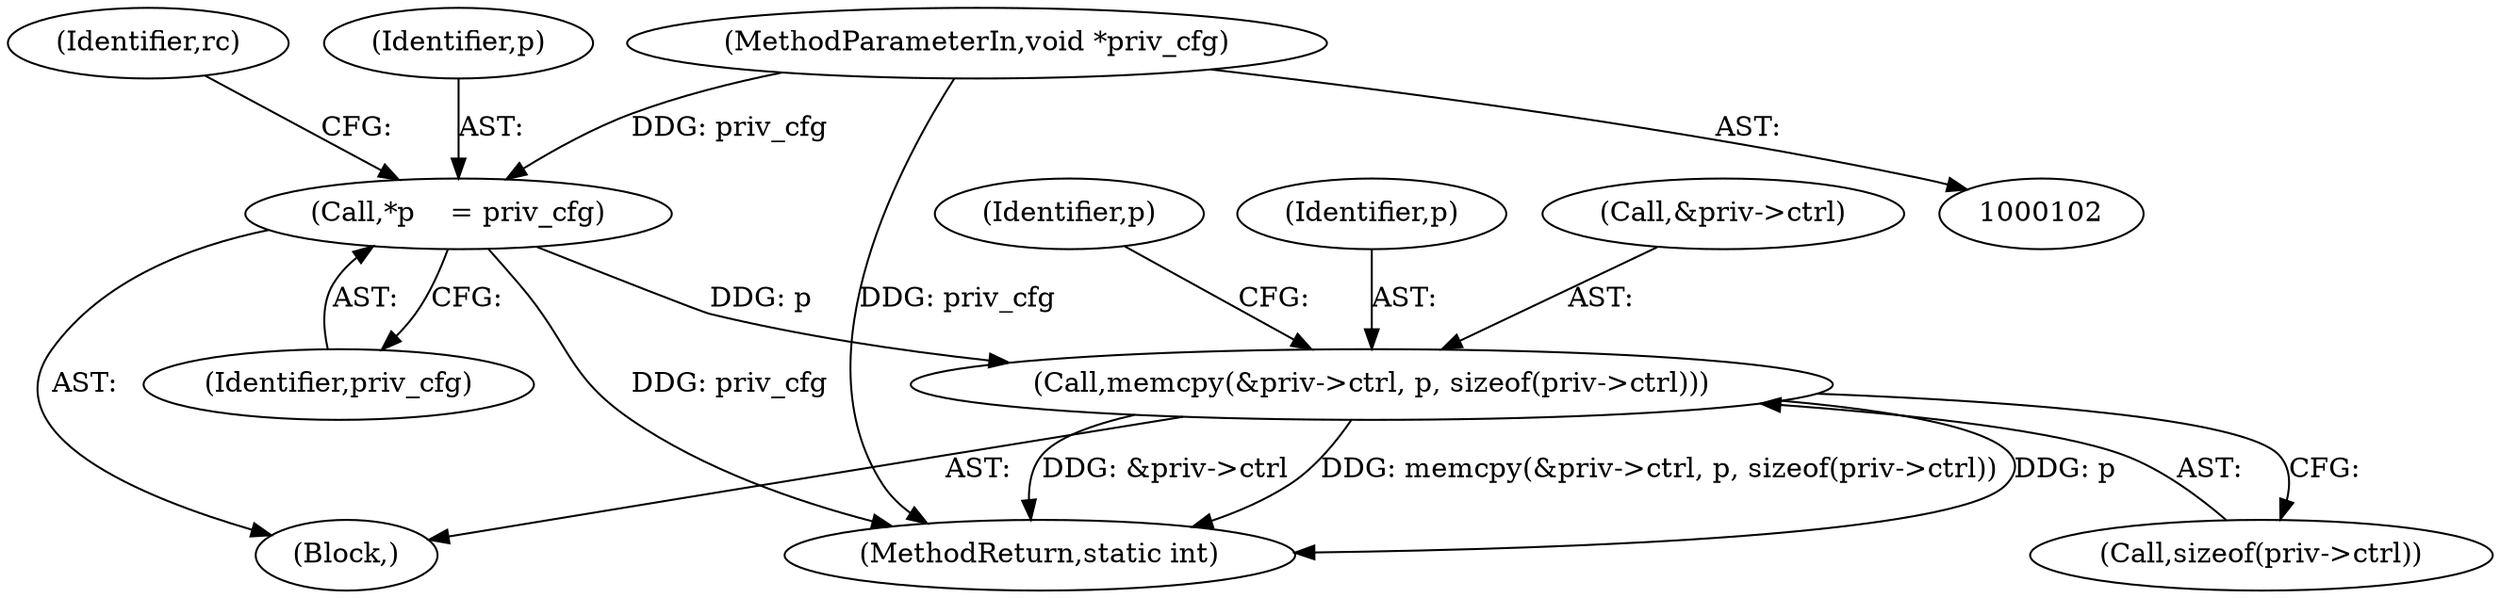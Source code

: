 digraph "0_linux_8dfbcc4351a0b6d2f2d77f367552f48ffefafe18@pointer" {
"1000113" [label="(Call,*p    = priv_cfg)"];
"1000104" [label="(MethodParameterIn,void *priv_cfg)"];
"1000141" [label="(Call,memcpy(&priv->ctrl, p, sizeof(priv->ctrl)))"];
"1000113" [label="(Call,*p    = priv_cfg)"];
"1000153" [label="(Identifier,p)"];
"1000115" [label="(Identifier,priv_cfg)"];
"1000114" [label="(Identifier,p)"];
"1000146" [label="(Identifier,p)"];
"1000147" [label="(Call,sizeof(priv->ctrl))"];
"1000142" [label="(Call,&priv->ctrl)"];
"1000105" [label="(Block,)"];
"1000291" [label="(MethodReturn,static int)"];
"1000104" [label="(MethodParameterIn,void *priv_cfg)"];
"1000141" [label="(Call,memcpy(&priv->ctrl, p, sizeof(priv->ctrl)))"];
"1000118" [label="(Identifier,rc)"];
"1000113" -> "1000105"  [label="AST: "];
"1000113" -> "1000115"  [label="CFG: "];
"1000114" -> "1000113"  [label="AST: "];
"1000115" -> "1000113"  [label="AST: "];
"1000118" -> "1000113"  [label="CFG: "];
"1000113" -> "1000291"  [label="DDG: priv_cfg"];
"1000104" -> "1000113"  [label="DDG: priv_cfg"];
"1000113" -> "1000141"  [label="DDG: p"];
"1000104" -> "1000102"  [label="AST: "];
"1000104" -> "1000291"  [label="DDG: priv_cfg"];
"1000141" -> "1000105"  [label="AST: "];
"1000141" -> "1000147"  [label="CFG: "];
"1000142" -> "1000141"  [label="AST: "];
"1000146" -> "1000141"  [label="AST: "];
"1000147" -> "1000141"  [label="AST: "];
"1000153" -> "1000141"  [label="CFG: "];
"1000141" -> "1000291"  [label="DDG: &priv->ctrl"];
"1000141" -> "1000291"  [label="DDG: memcpy(&priv->ctrl, p, sizeof(priv->ctrl))"];
"1000141" -> "1000291"  [label="DDG: p"];
}

